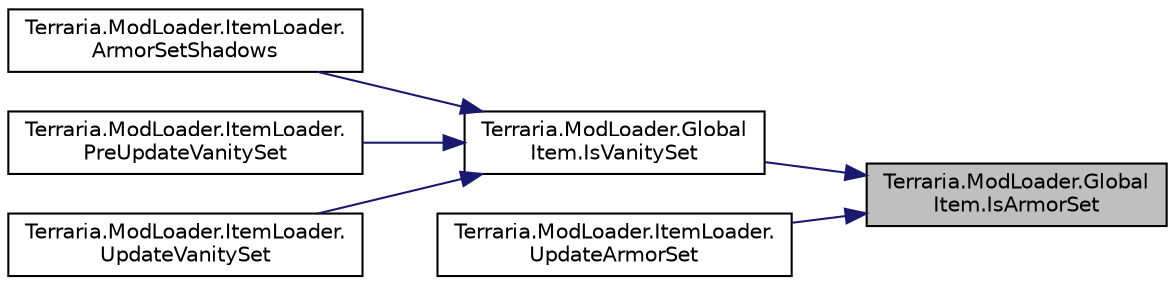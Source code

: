 digraph "Terraria.ModLoader.GlobalItem.IsArmorSet"
{
 // LATEX_PDF_SIZE
  edge [fontname="Helvetica",fontsize="10",labelfontname="Helvetica",labelfontsize="10"];
  node [fontname="Helvetica",fontsize="10",shape=record];
  rankdir="RL";
  Node1 [label="Terraria.ModLoader.Global\lItem.IsArmorSet",height=0.2,width=0.4,color="black", fillcolor="grey75", style="filled", fontcolor="black",tooltip="Allows you to determine whether the player is wearing an armor set, and return a name for this set...."];
  Node1 -> Node2 [dir="back",color="midnightblue",fontsize="10",style="solid",fontname="Helvetica"];
  Node2 [label="Terraria.ModLoader.Global\lItem.IsVanitySet",height=0.2,width=0.4,color="black", fillcolor="white", style="filled",URL="$class_terraria_1_1_mod_loader_1_1_global_item.html#afc66c0f98cbc3d51a577b847d011d711",tooltip="Returns whether or not the head armor, body armor, and leg armor textures make up a set...."];
  Node2 -> Node3 [dir="back",color="midnightblue",fontsize="10",style="solid",fontname="Helvetica"];
  Node3 [label="Terraria.ModLoader.ItemLoader.\lArmorSetShadows",height=0.2,width=0.4,color="black", fillcolor="white", style="filled",URL="$class_terraria_1_1_mod_loader_1_1_item_loader.html#afa662b41f42817230101c10acad7ae47",tooltip="If the player's head texture's IsVanitySet returns true, calls the equipment texture's ArmorSetShadow..."];
  Node2 -> Node4 [dir="back",color="midnightblue",fontsize="10",style="solid",fontname="Helvetica"];
  Node4 [label="Terraria.ModLoader.ItemLoader.\lPreUpdateVanitySet",height=0.2,width=0.4,color="black", fillcolor="white", style="filled",URL="$class_terraria_1_1_mod_loader_1_1_item_loader.html#a040ee98f9ddb5a1c555b0a08e7ea31de",tooltip="If the player's head texture's IsVanitySet returns true, calls the equipment texture's PreUpdateVanit..."];
  Node2 -> Node5 [dir="back",color="midnightblue",fontsize="10",style="solid",fontname="Helvetica"];
  Node5 [label="Terraria.ModLoader.ItemLoader.\lUpdateVanitySet",height=0.2,width=0.4,color="black", fillcolor="white", style="filled",URL="$class_terraria_1_1_mod_loader_1_1_item_loader.html#a5866cf3c0858190e8cc63460329bd5a4",tooltip="If the player's head texture's IsVanitySet returns true, calls the equipment texture's UpdateVanitySe..."];
  Node1 -> Node6 [dir="back",color="midnightblue",fontsize="10",style="solid",fontname="Helvetica"];
  Node6 [label="Terraria.ModLoader.ItemLoader.\lUpdateArmorSet",height=0.2,width=0.4,color="black", fillcolor="white", style="filled",URL="$class_terraria_1_1_mod_loader_1_1_item_loader.html#a1dfd88cf7a9a2a68a501db9414fa4f3e",tooltip="If the head's ModItem.IsArmorSet returns true, calls the head's ModItem.UpdateArmorSet...."];
}
